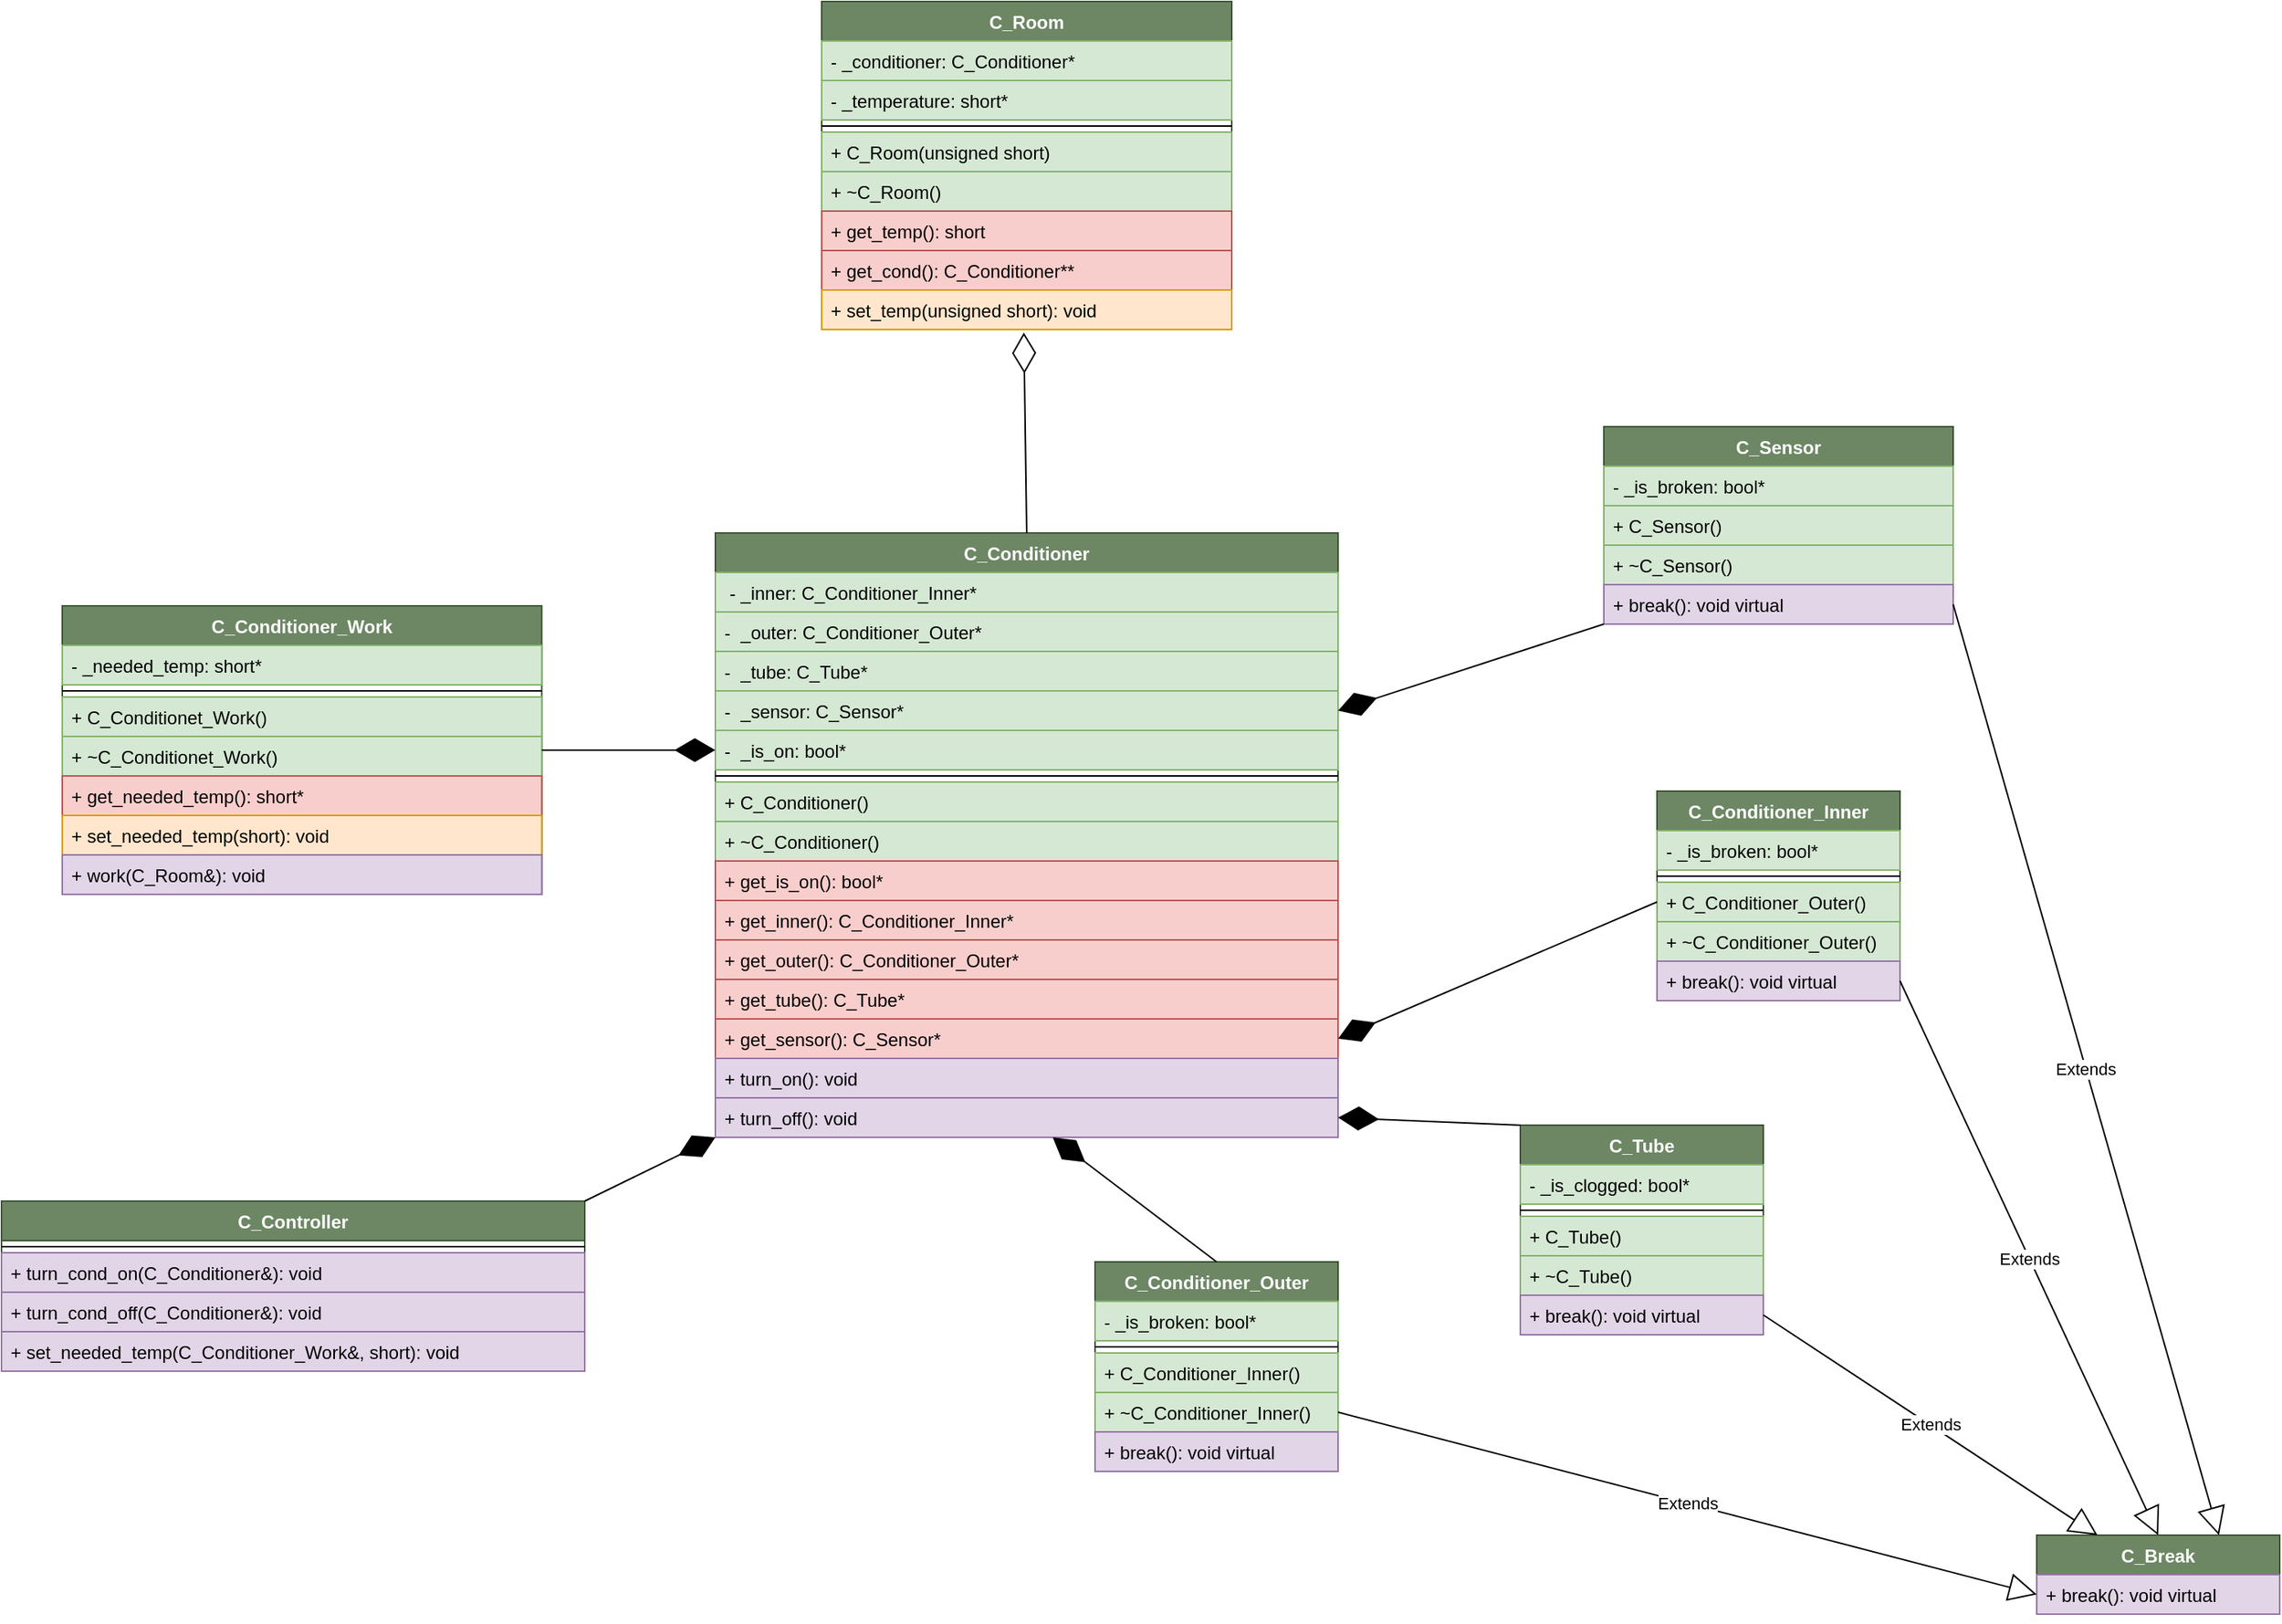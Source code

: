 <mxfile version="15.2.7" type="github">
  <diagram id="bfGoecY4smeRe_Sxe7sl" name="Page-1">
    <mxGraphModel dx="3434" dy="1263" grid="1" gridSize="10" guides="1" tooltips="1" connect="1" arrows="1" fold="1" page="1" pageScale="1" pageWidth="827" pageHeight="1169" math="0" shadow="0">
      <root>
        <mxCell id="0" />
        <mxCell id="1" parent="0" />
        <mxCell id="qUA_8t1JtvUbXIkozWur-5" value="C_Sensor" style="swimlane;fontStyle=1;align=center;verticalAlign=top;childLayout=stackLayout;horizontal=1;startSize=26;horizontalStack=0;resizeParent=1;resizeParentMax=0;resizeLast=0;collapsible=1;marginBottom=0;fillColor=#6d8764;strokeColor=#3A5431;fontColor=#ffffff;" parent="1" vertex="1">
          <mxGeometry x="485" y="420" width="230" height="130" as="geometry" />
        </mxCell>
        <mxCell id="qUA_8t1JtvUbXIkozWur-62" value="- _is_broken: bool*" style="text;strokeColor=#82b366;fillColor=#d5e8d4;align=left;verticalAlign=top;spacingLeft=4;spacingRight=4;overflow=hidden;rotatable=0;points=[[0,0.5],[1,0.5]];portConstraint=eastwest;" parent="qUA_8t1JtvUbXIkozWur-5" vertex="1">
          <mxGeometry y="26" width="230" height="26" as="geometry" />
        </mxCell>
        <mxCell id="qUA_8t1JtvUbXIkozWur-71" value="+ C_Sensor()" style="text;strokeColor=#82b366;fillColor=#d5e8d4;align=left;verticalAlign=top;spacingLeft=4;spacingRight=4;overflow=hidden;rotatable=0;points=[[0,0.5],[1,0.5]];portConstraint=eastwest;" parent="qUA_8t1JtvUbXIkozWur-5" vertex="1">
          <mxGeometry y="52" width="230" height="26" as="geometry" />
        </mxCell>
        <mxCell id="qUA_8t1JtvUbXIkozWur-72" value="+ ~C_Sensor()" style="text;strokeColor=#82b366;fillColor=#d5e8d4;align=left;verticalAlign=top;spacingLeft=4;spacingRight=4;overflow=hidden;rotatable=0;points=[[0,0.5],[1,0.5]];portConstraint=eastwest;" parent="qUA_8t1JtvUbXIkozWur-5" vertex="1">
          <mxGeometry y="78" width="230" height="26" as="geometry" />
        </mxCell>
        <mxCell id="qUA_8t1JtvUbXIkozWur-63" value="+ break(): void virtual" style="text;strokeColor=#9673a6;fillColor=#e1d5e7;align=left;verticalAlign=top;spacingLeft=4;spacingRight=4;overflow=hidden;rotatable=0;points=[[0,0.5],[1,0.5]];portConstraint=eastwest;" parent="qUA_8t1JtvUbXIkozWur-5" vertex="1">
          <mxGeometry y="104" width="230" height="26" as="geometry" />
        </mxCell>
        <mxCell id="qUA_8t1JtvUbXIkozWur-9" value="C_Conditioner_Outer" style="swimlane;fontStyle=1;align=center;verticalAlign=top;childLayout=stackLayout;horizontal=1;startSize=26;horizontalStack=0;resizeParent=1;resizeParentMax=0;resizeLast=0;collapsible=1;marginBottom=0;fillColor=#6d8764;strokeColor=#3A5431;fontColor=#ffffff;" parent="1" vertex="1">
          <mxGeometry x="150" y="970" width="160" height="138" as="geometry" />
        </mxCell>
        <mxCell id="qUA_8t1JtvUbXIkozWur-10" value="- _is_broken: bool*" style="text;strokeColor=#82b366;fillColor=#d5e8d4;align=left;verticalAlign=top;spacingLeft=4;spacingRight=4;overflow=hidden;rotatable=0;points=[[0,0.5],[1,0.5]];portConstraint=eastwest;" parent="qUA_8t1JtvUbXIkozWur-9" vertex="1">
          <mxGeometry y="26" width="160" height="26" as="geometry" />
        </mxCell>
        <mxCell id="qUA_8t1JtvUbXIkozWur-11" value="" style="line;strokeWidth=1;fillColor=none;align=left;verticalAlign=middle;spacingTop=-1;spacingLeft=3;spacingRight=3;rotatable=0;labelPosition=right;points=[];portConstraint=eastwest;" parent="qUA_8t1JtvUbXIkozWur-9" vertex="1">
          <mxGeometry y="52" width="160" height="8" as="geometry" />
        </mxCell>
        <mxCell id="qUA_8t1JtvUbXIkozWur-12" value="+ C_Conditioner_Inner()" style="text;strokeColor=#82b366;fillColor=#d5e8d4;align=left;verticalAlign=top;spacingLeft=4;spacingRight=4;overflow=hidden;rotatable=0;points=[[0,0.5],[1,0.5]];portConstraint=eastwest;" parent="qUA_8t1JtvUbXIkozWur-9" vertex="1">
          <mxGeometry y="60" width="160" height="26" as="geometry" />
        </mxCell>
        <mxCell id="qUA_8t1JtvUbXIkozWur-34" value="+ ~C_Conditioner_Inner()" style="text;strokeColor=#82b366;fillColor=#d5e8d4;align=left;verticalAlign=top;spacingLeft=4;spacingRight=4;overflow=hidden;rotatable=0;points=[[0,0.5],[1,0.5]];portConstraint=eastwest;" parent="qUA_8t1JtvUbXIkozWur-9" vertex="1">
          <mxGeometry y="86" width="160" height="26" as="geometry" />
        </mxCell>
        <mxCell id="qUA_8t1JtvUbXIkozWur-54" value="+ break(): void virtual" style="text;strokeColor=#9673a6;fillColor=#e1d5e7;align=left;verticalAlign=top;spacingLeft=4;spacingRight=4;overflow=hidden;rotatable=0;points=[[0,0.5],[1,0.5]];portConstraint=eastwest;" parent="qUA_8t1JtvUbXIkozWur-9" vertex="1">
          <mxGeometry y="112" width="160" height="26" as="geometry" />
        </mxCell>
        <mxCell id="qUA_8t1JtvUbXIkozWur-13" value="C_Room" style="swimlane;fontStyle=1;align=center;verticalAlign=top;childLayout=stackLayout;horizontal=1;startSize=26;horizontalStack=0;resizeParent=1;resizeParentMax=0;resizeLast=0;collapsible=1;marginBottom=0;fillColor=#6d8764;strokeColor=#3A5431;fontColor=#ffffff;" parent="1" vertex="1">
          <mxGeometry x="-30" y="140" width="270" height="216" as="geometry" />
        </mxCell>
        <mxCell id="qUA_8t1JtvUbXIkozWur-14" value="- _conditioner: C_Conditioner*" style="text;strokeColor=#82b366;fillColor=#d5e8d4;align=left;verticalAlign=top;spacingLeft=4;spacingRight=4;overflow=hidden;rotatable=0;points=[[0,0.5],[1,0.5]];portConstraint=eastwest;" parent="qUA_8t1JtvUbXIkozWur-13" vertex="1">
          <mxGeometry y="26" width="270" height="26" as="geometry" />
        </mxCell>
        <mxCell id="qUA_8t1JtvUbXIkozWur-37" value="- _temperature: short*" style="text;strokeColor=#82b366;fillColor=#d5e8d4;align=left;verticalAlign=top;spacingLeft=4;spacingRight=4;overflow=hidden;rotatable=0;points=[[0,0.5],[1,0.5]];portConstraint=eastwest;" parent="qUA_8t1JtvUbXIkozWur-13" vertex="1">
          <mxGeometry y="52" width="270" height="26" as="geometry" />
        </mxCell>
        <mxCell id="qUA_8t1JtvUbXIkozWur-15" value="" style="line;strokeWidth=1;fillColor=none;align=left;verticalAlign=middle;spacingTop=-1;spacingLeft=3;spacingRight=3;rotatable=0;labelPosition=right;points=[];portConstraint=eastwest;" parent="qUA_8t1JtvUbXIkozWur-13" vertex="1">
          <mxGeometry y="78" width="270" height="8" as="geometry" />
        </mxCell>
        <mxCell id="qUA_8t1JtvUbXIkozWur-16" value="+ C_Room(unsigned short)" style="text;strokeColor=#82b366;fillColor=#d5e8d4;align=left;verticalAlign=top;spacingLeft=4;spacingRight=4;overflow=hidden;rotatable=0;points=[[0,0.5],[1,0.5]];portConstraint=eastwest;" parent="qUA_8t1JtvUbXIkozWur-13" vertex="1">
          <mxGeometry y="86" width="270" height="26" as="geometry" />
        </mxCell>
        <mxCell id="qUA_8t1JtvUbXIkozWur-38" value="+ ~C_Room()" style="text;strokeColor=#82b366;fillColor=#d5e8d4;align=left;verticalAlign=top;spacingLeft=4;spacingRight=4;overflow=hidden;rotatable=0;points=[[0,0.5],[1,0.5]];portConstraint=eastwest;" parent="qUA_8t1JtvUbXIkozWur-13" vertex="1">
          <mxGeometry y="112" width="270" height="26" as="geometry" />
        </mxCell>
        <mxCell id="qUA_8t1JtvUbXIkozWur-39" value="+ get_temp(): short" style="text;strokeColor=#b85450;fillColor=#f8cecc;align=left;verticalAlign=top;spacingLeft=4;spacingRight=4;overflow=hidden;rotatable=0;points=[[0,0.5],[1,0.5]];portConstraint=eastwest;" parent="qUA_8t1JtvUbXIkozWur-13" vertex="1">
          <mxGeometry y="138" width="270" height="26" as="geometry" />
        </mxCell>
        <mxCell id="aSqiUU1zymGIZ1s5OTS0-1" value="+ get_cond(): C_Conditioner**" style="text;strokeColor=#b85450;fillColor=#f8cecc;align=left;verticalAlign=top;spacingLeft=4;spacingRight=4;overflow=hidden;rotatable=0;points=[[0,0.5],[1,0.5]];portConstraint=eastwest;" vertex="1" parent="qUA_8t1JtvUbXIkozWur-13">
          <mxGeometry y="164" width="270" height="26" as="geometry" />
        </mxCell>
        <mxCell id="qUA_8t1JtvUbXIkozWur-40" value="+ set_temp(unsigned short): void" style="text;strokeColor=#d79b00;fillColor=#ffe6cc;align=left;verticalAlign=top;spacingLeft=4;spacingRight=4;overflow=hidden;rotatable=0;points=[[0,0.5],[1,0.5]];portConstraint=eastwest;" parent="qUA_8t1JtvUbXIkozWur-13" vertex="1">
          <mxGeometry y="190" width="270" height="26" as="geometry" />
        </mxCell>
        <mxCell id="qUA_8t1JtvUbXIkozWur-17" value="C_Conditioner_Inner" style="swimlane;fontStyle=1;align=center;verticalAlign=top;childLayout=stackLayout;horizontal=1;startSize=26;horizontalStack=0;resizeParent=1;resizeParentMax=0;resizeLast=0;collapsible=1;marginBottom=0;fillColor=#6d8764;strokeColor=#3A5431;fontColor=#ffffff;" parent="1" vertex="1">
          <mxGeometry x="520" y="660" width="160" height="138" as="geometry" />
        </mxCell>
        <mxCell id="qUA_8t1JtvUbXIkozWur-18" value="- _is_broken: bool*" style="text;strokeColor=#82b366;fillColor=#d5e8d4;align=left;verticalAlign=top;spacingLeft=4;spacingRight=4;overflow=hidden;rotatable=0;points=[[0,0.5],[1,0.5]];portConstraint=eastwest;" parent="qUA_8t1JtvUbXIkozWur-17" vertex="1">
          <mxGeometry y="26" width="160" height="26" as="geometry" />
        </mxCell>
        <mxCell id="qUA_8t1JtvUbXIkozWur-19" value="" style="line;strokeWidth=1;fillColor=none;align=left;verticalAlign=middle;spacingTop=-1;spacingLeft=3;spacingRight=3;rotatable=0;labelPosition=right;points=[];portConstraint=eastwest;" parent="qUA_8t1JtvUbXIkozWur-17" vertex="1">
          <mxGeometry y="52" width="160" height="8" as="geometry" />
        </mxCell>
        <mxCell id="qUA_8t1JtvUbXIkozWur-20" value="+ C_Conditioner_Outer()" style="text;strokeColor=#82b366;fillColor=#d5e8d4;align=left;verticalAlign=top;spacingLeft=4;spacingRight=4;overflow=hidden;rotatable=0;points=[[0,0.5],[1,0.5]];portConstraint=eastwest;" parent="qUA_8t1JtvUbXIkozWur-17" vertex="1">
          <mxGeometry y="60" width="160" height="26" as="geometry" />
        </mxCell>
        <mxCell id="qUA_8t1JtvUbXIkozWur-33" value="+ ~C_Conditioner_Outer()" style="text;strokeColor=#82b366;fillColor=#d5e8d4;align=left;verticalAlign=top;spacingLeft=4;spacingRight=4;overflow=hidden;rotatable=0;points=[[0,0.5],[1,0.5]];portConstraint=eastwest;" parent="qUA_8t1JtvUbXIkozWur-17" vertex="1">
          <mxGeometry y="86" width="160" height="26" as="geometry" />
        </mxCell>
        <mxCell id="qUA_8t1JtvUbXIkozWur-56" value="+ break(): void virtual" style="text;strokeColor=#9673a6;fillColor=#e1d5e7;align=left;verticalAlign=top;spacingLeft=4;spacingRight=4;overflow=hidden;rotatable=0;points=[[0,0.5],[1,0.5]];portConstraint=eastwest;" parent="qUA_8t1JtvUbXIkozWur-17" vertex="1">
          <mxGeometry y="112" width="160" height="26" as="geometry" />
        </mxCell>
        <mxCell id="qUA_8t1JtvUbXIkozWur-21" value="C_Tube" style="swimlane;fontStyle=1;align=center;verticalAlign=top;childLayout=stackLayout;horizontal=1;startSize=26;horizontalStack=0;resizeParent=1;resizeParentMax=0;resizeLast=0;collapsible=1;marginBottom=0;fillColor=#6d8764;strokeColor=#3A5431;fontColor=#ffffff;" parent="1" vertex="1">
          <mxGeometry x="430" y="880" width="160" height="138" as="geometry" />
        </mxCell>
        <mxCell id="qUA_8t1JtvUbXIkozWur-22" value="- _is_clogged: bool*" style="text;strokeColor=#82b366;fillColor=#d5e8d4;align=left;verticalAlign=top;spacingLeft=4;spacingRight=4;overflow=hidden;rotatable=0;points=[[0,0.5],[1,0.5]];portConstraint=eastwest;" parent="qUA_8t1JtvUbXIkozWur-21" vertex="1">
          <mxGeometry y="26" width="160" height="26" as="geometry" />
        </mxCell>
        <mxCell id="qUA_8t1JtvUbXIkozWur-23" value="" style="line;strokeWidth=1;fillColor=none;align=left;verticalAlign=middle;spacingTop=-1;spacingLeft=3;spacingRight=3;rotatable=0;labelPosition=right;points=[];portConstraint=eastwest;" parent="qUA_8t1JtvUbXIkozWur-21" vertex="1">
          <mxGeometry y="52" width="160" height="8" as="geometry" />
        </mxCell>
        <mxCell id="qUA_8t1JtvUbXIkozWur-24" value="+ C_Tube()" style="text;strokeColor=#82b366;fillColor=#d5e8d4;align=left;verticalAlign=top;spacingLeft=4;spacingRight=4;overflow=hidden;rotatable=0;points=[[0,0.5],[1,0.5]];portConstraint=eastwest;" parent="qUA_8t1JtvUbXIkozWur-21" vertex="1">
          <mxGeometry y="60" width="160" height="26" as="geometry" />
        </mxCell>
        <mxCell id="qUA_8t1JtvUbXIkozWur-35" value="+ ~C_Tube()" style="text;strokeColor=#82b366;fillColor=#d5e8d4;align=left;verticalAlign=top;spacingLeft=4;spacingRight=4;overflow=hidden;rotatable=0;points=[[0,0.5],[1,0.5]];portConstraint=eastwest;" parent="qUA_8t1JtvUbXIkozWur-21" vertex="1">
          <mxGeometry y="86" width="160" height="26" as="geometry" />
        </mxCell>
        <mxCell id="qUA_8t1JtvUbXIkozWur-55" value="+ break(): void virtual" style="text;strokeColor=#9673a6;fillColor=#e1d5e7;align=left;verticalAlign=top;spacingLeft=4;spacingRight=4;overflow=hidden;rotatable=0;points=[[0,0.5],[1,0.5]];portConstraint=eastwest;" parent="qUA_8t1JtvUbXIkozWur-21" vertex="1">
          <mxGeometry y="112" width="160" height="26" as="geometry" />
        </mxCell>
        <mxCell id="qUA_8t1JtvUbXIkozWur-25" value="C_Conditioner" style="swimlane;fontStyle=1;align=center;verticalAlign=top;childLayout=stackLayout;horizontal=1;startSize=26;horizontalStack=0;resizeParent=1;resizeParentMax=0;resizeLast=0;collapsible=1;marginBottom=0;fillColor=#6d8764;strokeColor=#3A5431;fontColor=#ffffff;" parent="1" vertex="1">
          <mxGeometry x="-100" y="490" width="410" height="398" as="geometry" />
        </mxCell>
        <mxCell id="qUA_8t1JtvUbXIkozWur-26" value=" - _inner: C_Conditioner_Inner*" style="text;strokeColor=#82b366;fillColor=#d5e8d4;align=left;verticalAlign=top;spacingLeft=4;spacingRight=4;overflow=hidden;rotatable=0;points=[[0,0.5],[1,0.5]];portConstraint=eastwest;" parent="qUA_8t1JtvUbXIkozWur-25" vertex="1">
          <mxGeometry y="26" width="410" height="26" as="geometry" />
        </mxCell>
        <mxCell id="qUA_8t1JtvUbXIkozWur-29" value="-  _outer: C_Conditioner_Outer*" style="text;strokeColor=#82b366;fillColor=#d5e8d4;align=left;verticalAlign=top;spacingLeft=4;spacingRight=4;overflow=hidden;rotatable=0;points=[[0,0.5],[1,0.5]];portConstraint=eastwest;" parent="qUA_8t1JtvUbXIkozWur-25" vertex="1">
          <mxGeometry y="52" width="410" height="26" as="geometry" />
        </mxCell>
        <mxCell id="qUA_8t1JtvUbXIkozWur-30" value="-  _tube: C_Tube*" style="text;strokeColor=#82b366;fillColor=#d5e8d4;align=left;verticalAlign=top;spacingLeft=4;spacingRight=4;overflow=hidden;rotatable=0;points=[[0,0.5],[1,0.5]];portConstraint=eastwest;" parent="qUA_8t1JtvUbXIkozWur-25" vertex="1">
          <mxGeometry y="78" width="410" height="26" as="geometry" />
        </mxCell>
        <mxCell id="qUA_8t1JtvUbXIkozWur-36" value="-  _sensor: C_Sensor*" style="text;strokeColor=#82b366;fillColor=#d5e8d4;align=left;verticalAlign=top;spacingLeft=4;spacingRight=4;overflow=hidden;rotatable=0;points=[[0,0.5],[1,0.5]];portConstraint=eastwest;" parent="qUA_8t1JtvUbXIkozWur-25" vertex="1">
          <mxGeometry y="104" width="410" height="26" as="geometry" />
        </mxCell>
        <mxCell id="qUA_8t1JtvUbXIkozWur-41" value="-  _is_on: bool*" style="text;strokeColor=#82b366;fillColor=#d5e8d4;align=left;verticalAlign=top;spacingLeft=4;spacingRight=4;overflow=hidden;rotatable=0;points=[[0,0.5],[1,0.5]];portConstraint=eastwest;" parent="qUA_8t1JtvUbXIkozWur-25" vertex="1">
          <mxGeometry y="130" width="410" height="26" as="geometry" />
        </mxCell>
        <mxCell id="qUA_8t1JtvUbXIkozWur-27" value="" style="line;strokeWidth=1;fillColor=none;align=left;verticalAlign=middle;spacingTop=-1;spacingLeft=3;spacingRight=3;rotatable=0;labelPosition=right;points=[];portConstraint=eastwest;" parent="qUA_8t1JtvUbXIkozWur-25" vertex="1">
          <mxGeometry y="156" width="410" height="8" as="geometry" />
        </mxCell>
        <mxCell id="qUA_8t1JtvUbXIkozWur-28" value="+ C_Conditioner()" style="text;strokeColor=#82b366;fillColor=#d5e8d4;align=left;verticalAlign=top;spacingLeft=4;spacingRight=4;overflow=hidden;rotatable=0;points=[[0,0.5],[1,0.5]];portConstraint=eastwest;" parent="qUA_8t1JtvUbXIkozWur-25" vertex="1">
          <mxGeometry y="164" width="410" height="26" as="geometry" />
        </mxCell>
        <mxCell id="qUA_8t1JtvUbXIkozWur-31" value="+ ~C_Conditioner()" style="text;strokeColor=#82b366;fillColor=#d5e8d4;align=left;verticalAlign=top;spacingLeft=4;spacingRight=4;overflow=hidden;rotatable=0;points=[[0,0.5],[1,0.5]];portConstraint=eastwest;" parent="qUA_8t1JtvUbXIkozWur-25" vertex="1">
          <mxGeometry y="190" width="410" height="26" as="geometry" />
        </mxCell>
        <mxCell id="qUA_8t1JtvUbXIkozWur-44" value="+ get_is_on(): bool*" style="text;strokeColor=#b85450;fillColor=#f8cecc;align=left;verticalAlign=top;spacingLeft=4;spacingRight=4;overflow=hidden;rotatable=0;points=[[0,0.5],[1,0.5]];portConstraint=eastwest;" parent="qUA_8t1JtvUbXIkozWur-25" vertex="1">
          <mxGeometry y="216" width="410" height="26" as="geometry" />
        </mxCell>
        <mxCell id="aSqiUU1zymGIZ1s5OTS0-2" value="+ get_inner(): C_Conditioner_Inner*" style="text;strokeColor=#b85450;fillColor=#f8cecc;align=left;verticalAlign=top;spacingLeft=4;spacingRight=4;overflow=hidden;rotatable=0;points=[[0,0.5],[1,0.5]];portConstraint=eastwest;" vertex="1" parent="qUA_8t1JtvUbXIkozWur-25">
          <mxGeometry y="242" width="410" height="26" as="geometry" />
        </mxCell>
        <mxCell id="aSqiUU1zymGIZ1s5OTS0-3" value="+ get_outer(): C_Conditioner_Outer*" style="text;strokeColor=#b85450;fillColor=#f8cecc;align=left;verticalAlign=top;spacingLeft=4;spacingRight=4;overflow=hidden;rotatable=0;points=[[0,0.5],[1,0.5]];portConstraint=eastwest;" vertex="1" parent="qUA_8t1JtvUbXIkozWur-25">
          <mxGeometry y="268" width="410" height="26" as="geometry" />
        </mxCell>
        <mxCell id="aSqiUU1zymGIZ1s5OTS0-4" value="+ get_tube(): C_Tube*" style="text;strokeColor=#b85450;fillColor=#f8cecc;align=left;verticalAlign=top;spacingLeft=4;spacingRight=4;overflow=hidden;rotatable=0;points=[[0,0.5],[1,0.5]];portConstraint=eastwest;" vertex="1" parent="qUA_8t1JtvUbXIkozWur-25">
          <mxGeometry y="294" width="410" height="26" as="geometry" />
        </mxCell>
        <mxCell id="aSqiUU1zymGIZ1s5OTS0-5" value="+ get_sensor(): C_Sensor*" style="text;strokeColor=#b85450;fillColor=#f8cecc;align=left;verticalAlign=top;spacingLeft=4;spacingRight=4;overflow=hidden;rotatable=0;points=[[0,0.5],[1,0.5]];portConstraint=eastwest;" vertex="1" parent="qUA_8t1JtvUbXIkozWur-25">
          <mxGeometry y="320" width="410" height="26" as="geometry" />
        </mxCell>
        <mxCell id="qUA_8t1JtvUbXIkozWur-42" value="+ turn_on(): void" style="text;strokeColor=#9673a6;fillColor=#e1d5e7;align=left;verticalAlign=top;spacingLeft=4;spacingRight=4;overflow=hidden;rotatable=0;points=[[0,0.5],[1,0.5]];portConstraint=eastwest;" parent="qUA_8t1JtvUbXIkozWur-25" vertex="1">
          <mxGeometry y="346" width="410" height="26" as="geometry" />
        </mxCell>
        <mxCell id="qUA_8t1JtvUbXIkozWur-43" value="+ turn_off(): void" style="text;strokeColor=#9673a6;fillColor=#e1d5e7;align=left;verticalAlign=top;spacingLeft=4;spacingRight=4;overflow=hidden;rotatable=0;points=[[0,0.5],[1,0.5]];portConstraint=eastwest;" parent="qUA_8t1JtvUbXIkozWur-25" vertex="1">
          <mxGeometry y="372" width="410" height="26" as="geometry" />
        </mxCell>
        <mxCell id="qUA_8t1JtvUbXIkozWur-46" value="" style="endArrow=diamondThin;endFill=1;endSize=24;html=1;exitX=0.5;exitY=0;exitDx=0;exitDy=0;" parent="1" source="qUA_8t1JtvUbXIkozWur-9" target="qUA_8t1JtvUbXIkozWur-43" edge="1">
          <mxGeometry width="160" relative="1" as="geometry">
            <mxPoint x="420" y="810" as="sourcePoint" />
            <mxPoint x="225.13" y="940.988" as="targetPoint" />
          </mxGeometry>
        </mxCell>
        <mxCell id="qUA_8t1JtvUbXIkozWur-47" value="" style="endArrow=diamondThin;endFill=1;endSize=24;html=1;exitX=0;exitY=0;exitDx=0;exitDy=0;entryX=1;entryY=0.5;entryDx=0;entryDy=0;" parent="1" source="qUA_8t1JtvUbXIkozWur-21" target="qUA_8t1JtvUbXIkozWur-43" edge="1">
          <mxGeometry width="160" relative="1" as="geometry">
            <mxPoint x="420" y="810" as="sourcePoint" />
            <mxPoint x="580" y="810" as="targetPoint" />
          </mxGeometry>
        </mxCell>
        <mxCell id="qUA_8t1JtvUbXIkozWur-49" value="" style="endArrow=diamondThin;endFill=1;endSize=24;html=1;exitX=0;exitY=0.5;exitDx=0;exitDy=0;entryX=1;entryY=0.5;entryDx=0;entryDy=0;" parent="1" source="qUA_8t1JtvUbXIkozWur-20" target="aSqiUU1zymGIZ1s5OTS0-5" edge="1">
          <mxGeometry width="160" relative="1" as="geometry">
            <mxPoint x="420" y="810" as="sourcePoint" />
            <mxPoint x="310" y="875" as="targetPoint" />
          </mxGeometry>
        </mxCell>
        <mxCell id="qUA_8t1JtvUbXIkozWur-50" value="C_Break" style="swimlane;fontStyle=1;align=center;verticalAlign=top;childLayout=stackLayout;horizontal=1;startSize=26;horizontalStack=0;resizeParent=1;resizeParentMax=0;resizeLast=0;collapsible=1;marginBottom=0;fillColor=#6d8764;strokeColor=#3A5431;fontColor=#ffffff;" parent="1" vertex="1">
          <mxGeometry x="770" y="1150" width="160" height="52" as="geometry" />
        </mxCell>
        <mxCell id="qUA_8t1JtvUbXIkozWur-53" value="+ break(): void virtual" style="text;strokeColor=#9673a6;fillColor=#e1d5e7;align=left;verticalAlign=top;spacingLeft=4;spacingRight=4;overflow=hidden;rotatable=0;points=[[0,0.5],[1,0.5]];portConstraint=eastwest;" parent="qUA_8t1JtvUbXIkozWur-50" vertex="1">
          <mxGeometry y="26" width="160" height="26" as="geometry" />
        </mxCell>
        <mxCell id="qUA_8t1JtvUbXIkozWur-57" value="Extends" style="endArrow=block;endSize=16;endFill=0;html=1;exitX=1;exitY=0.5;exitDx=0;exitDy=0;entryX=0;entryY=0.5;entryDx=0;entryDy=0;" parent="1" source="qUA_8t1JtvUbXIkozWur-34" target="qUA_8t1JtvUbXIkozWur-53" edge="1">
          <mxGeometry width="160" relative="1" as="geometry">
            <mxPoint x="420" y="1010" as="sourcePoint" />
            <mxPoint x="580" y="1010" as="targetPoint" />
          </mxGeometry>
        </mxCell>
        <mxCell id="qUA_8t1JtvUbXIkozWur-58" value="Extends" style="endArrow=block;endSize=16;endFill=0;html=1;exitX=1;exitY=0.5;exitDx=0;exitDy=0;entryX=0.25;entryY=0;entryDx=0;entryDy=0;" parent="1" source="qUA_8t1JtvUbXIkozWur-55" target="qUA_8t1JtvUbXIkozWur-50" edge="1">
          <mxGeometry width="160" relative="1" as="geometry">
            <mxPoint x="330" y="1079" as="sourcePoint" />
            <mxPoint x="740" y="1131" as="targetPoint" />
          </mxGeometry>
        </mxCell>
        <mxCell id="qUA_8t1JtvUbXIkozWur-59" value="Extends" style="endArrow=block;endSize=16;endFill=0;html=1;exitX=1;exitY=0.5;exitDx=0;exitDy=0;entryX=0.5;entryY=0;entryDx=0;entryDy=0;" parent="1" source="qUA_8t1JtvUbXIkozWur-56" target="qUA_8t1JtvUbXIkozWur-50" edge="1">
          <mxGeometry width="160" relative="1" as="geometry">
            <mxPoint x="340" y="1089" as="sourcePoint" />
            <mxPoint x="750" y="1141" as="targetPoint" />
          </mxGeometry>
        </mxCell>
        <mxCell id="qUA_8t1JtvUbXIkozWur-60" value="" style="endArrow=diamondThin;endFill=1;endSize=24;html=1;exitX=0;exitY=1;exitDx=0;exitDy=0;entryX=1;entryY=0.5;entryDx=0;entryDy=0;" parent="1" source="qUA_8t1JtvUbXIkozWur-5" target="qUA_8t1JtvUbXIkozWur-36" edge="1">
          <mxGeometry width="160" relative="1" as="geometry">
            <mxPoint x="485" y="589" as="sourcePoint" />
            <mxPoint x="580" y="710" as="targetPoint" />
          </mxGeometry>
        </mxCell>
        <mxCell id="qUA_8t1JtvUbXIkozWur-61" value="" style="endArrow=diamondThin;endFill=0;endSize=24;html=1;exitX=0.5;exitY=0;exitDx=0;exitDy=0;entryX=0.493;entryY=1.077;entryDx=0;entryDy=0;entryPerimeter=0;" parent="1" source="qUA_8t1JtvUbXIkozWur-25" target="qUA_8t1JtvUbXIkozWur-40" edge="1">
          <mxGeometry width="160" relative="1" as="geometry">
            <mxPoint x="420" y="510" as="sourcePoint" />
            <mxPoint x="580" y="510" as="targetPoint" />
          </mxGeometry>
        </mxCell>
        <mxCell id="qUA_8t1JtvUbXIkozWur-73" value="Extends" style="endArrow=block;endSize=16;endFill=0;html=1;exitX=1;exitY=0.5;exitDx=0;exitDy=0;entryX=0.75;entryY=0;entryDx=0;entryDy=0;" parent="1" source="qUA_8t1JtvUbXIkozWur-63" target="qUA_8t1JtvUbXIkozWur-50" edge="1">
          <mxGeometry width="160" relative="1" as="geometry">
            <mxPoint x="420" y="860" as="sourcePoint" />
            <mxPoint x="580" y="860" as="targetPoint" />
          </mxGeometry>
        </mxCell>
        <mxCell id="aSqiUU1zymGIZ1s5OTS0-7" value="C_Conditioner_Work" style="swimlane;fontStyle=1;align=center;verticalAlign=top;childLayout=stackLayout;horizontal=1;startSize=26;horizontalStack=0;resizeParent=1;resizeParentMax=0;resizeLast=0;collapsible=1;marginBottom=0;fillColor=#6d8764;strokeColor=#3A5431;fontColor=#ffffff;" vertex="1" parent="1">
          <mxGeometry x="-530" y="538" width="315.71" height="190" as="geometry" />
        </mxCell>
        <mxCell id="aSqiUU1zymGIZ1s5OTS0-8" value="- _needed_temp: short*" style="text;strokeColor=#82b366;fillColor=#d5e8d4;align=left;verticalAlign=top;spacingLeft=4;spacingRight=4;overflow=hidden;rotatable=0;points=[[0,0.5],[1,0.5]];portConstraint=eastwest;" vertex="1" parent="aSqiUU1zymGIZ1s5OTS0-7">
          <mxGeometry y="26" width="315.71" height="26" as="geometry" />
        </mxCell>
        <mxCell id="aSqiUU1zymGIZ1s5OTS0-9" value="" style="line;strokeWidth=1;fillColor=none;align=left;verticalAlign=middle;spacingTop=-1;spacingLeft=3;spacingRight=3;rotatable=0;labelPosition=right;points=[];portConstraint=eastwest;" vertex="1" parent="aSqiUU1zymGIZ1s5OTS0-7">
          <mxGeometry y="52" width="315.71" height="8" as="geometry" />
        </mxCell>
        <mxCell id="aSqiUU1zymGIZ1s5OTS0-10" value="+ C_Conditionet_Work()" style="text;strokeColor=#82b366;fillColor=#d5e8d4;align=left;verticalAlign=top;spacingLeft=4;spacingRight=4;overflow=hidden;rotatable=0;points=[[0,0.5],[1,0.5]];portConstraint=eastwest;" vertex="1" parent="aSqiUU1zymGIZ1s5OTS0-7">
          <mxGeometry y="60" width="315.71" height="26" as="geometry" />
        </mxCell>
        <mxCell id="aSqiUU1zymGIZ1s5OTS0-11" value="+ ~C_Conditionet_Work()" style="text;strokeColor=#82b366;fillColor=#d5e8d4;align=left;verticalAlign=top;spacingLeft=4;spacingRight=4;overflow=hidden;rotatable=0;points=[[0,0.5],[1,0.5]];portConstraint=eastwest;" vertex="1" parent="aSqiUU1zymGIZ1s5OTS0-7">
          <mxGeometry y="86" width="315.71" height="26" as="geometry" />
        </mxCell>
        <mxCell id="aSqiUU1zymGIZ1s5OTS0-12" value="+ get_needed_temp(): short*" style="text;strokeColor=#b85450;fillColor=#f8cecc;align=left;verticalAlign=top;spacingLeft=4;spacingRight=4;overflow=hidden;rotatable=0;points=[[0,0.5],[1,0.5]];portConstraint=eastwest;" vertex="1" parent="aSqiUU1zymGIZ1s5OTS0-7">
          <mxGeometry y="112" width="315.71" height="26" as="geometry" />
        </mxCell>
        <mxCell id="aSqiUU1zymGIZ1s5OTS0-14" value="+ set_needed_temp(short): void" style="text;strokeColor=#d79b00;fillColor=#ffe6cc;align=left;verticalAlign=top;spacingLeft=4;spacingRight=4;overflow=hidden;rotatable=0;points=[[0,0.5],[1,0.5]];portConstraint=eastwest;" vertex="1" parent="aSqiUU1zymGIZ1s5OTS0-7">
          <mxGeometry y="138" width="315.71" height="26" as="geometry" />
        </mxCell>
        <mxCell id="aSqiUU1zymGIZ1s5OTS0-16" value="+ work(C_Room&amp;): void" style="text;strokeColor=#9673a6;fillColor=#e1d5e7;align=left;verticalAlign=top;spacingLeft=4;spacingRight=4;overflow=hidden;rotatable=0;points=[[0,0.5],[1,0.5]];portConstraint=eastwest;" vertex="1" parent="aSqiUU1zymGIZ1s5OTS0-7">
          <mxGeometry y="164" width="315.71" height="26" as="geometry" />
        </mxCell>
        <mxCell id="aSqiUU1zymGIZ1s5OTS0-17" value="" style="endArrow=diamondThin;endFill=1;endSize=24;html=1;exitX=1;exitY=0.5;exitDx=0;exitDy=0;entryX=0;entryY=0.5;entryDx=0;entryDy=0;" edge="1" parent="1" source="aSqiUU1zymGIZ1s5OTS0-7" target="qUA_8t1JtvUbXIkozWur-41">
          <mxGeometry width="160" relative="1" as="geometry">
            <mxPoint x="10" y="630" as="sourcePoint" />
            <mxPoint x="170" y="630" as="targetPoint" />
          </mxGeometry>
        </mxCell>
        <mxCell id="aSqiUU1zymGIZ1s5OTS0-18" value="C_Controller" style="swimlane;fontStyle=1;align=center;verticalAlign=top;childLayout=stackLayout;horizontal=1;startSize=26;horizontalStack=0;resizeParent=1;resizeParentMax=0;resizeLast=0;collapsible=1;marginBottom=0;fillColor=#6d8764;strokeColor=#3A5431;fontColor=#ffffff;" vertex="1" parent="1">
          <mxGeometry x="-570" y="930" width="384" height="112" as="geometry" />
        </mxCell>
        <mxCell id="aSqiUU1zymGIZ1s5OTS0-20" value="" style="line;strokeWidth=1;fillColor=none;align=left;verticalAlign=middle;spacingTop=-1;spacingLeft=3;spacingRight=3;rotatable=0;labelPosition=right;points=[];portConstraint=eastwest;" vertex="1" parent="aSqiUU1zymGIZ1s5OTS0-18">
          <mxGeometry y="26" width="384" height="8" as="geometry" />
        </mxCell>
        <mxCell id="aSqiUU1zymGIZ1s5OTS0-21" value="+ turn_cond_on(C_Conditioner&amp;): void" style="text;strokeColor=#9673a6;fillColor=#e1d5e7;align=left;verticalAlign=top;spacingLeft=4;spacingRight=4;overflow=hidden;rotatable=0;points=[[0,0.5],[1,0.5]];portConstraint=eastwest;" vertex="1" parent="aSqiUU1zymGIZ1s5OTS0-18">
          <mxGeometry y="34" width="384" height="26" as="geometry" />
        </mxCell>
        <mxCell id="aSqiUU1zymGIZ1s5OTS0-22" value="+ turn_cond_off(C_Conditioner&amp;): void" style="text;strokeColor=#9673a6;fillColor=#e1d5e7;align=left;verticalAlign=top;spacingLeft=4;spacingRight=4;overflow=hidden;rotatable=0;points=[[0,0.5],[1,0.5]];portConstraint=eastwest;" vertex="1" parent="aSqiUU1zymGIZ1s5OTS0-18">
          <mxGeometry y="60" width="384" height="26" as="geometry" />
        </mxCell>
        <mxCell id="aSqiUU1zymGIZ1s5OTS0-23" value="+ set_needed_temp(C_Conditioner_Work&amp;, short): void" style="text;strokeColor=#9673a6;fillColor=#e1d5e7;align=left;verticalAlign=top;spacingLeft=4;spacingRight=4;overflow=hidden;rotatable=0;points=[[0,0.5],[1,0.5]];portConstraint=eastwest;" vertex="1" parent="aSqiUU1zymGIZ1s5OTS0-18">
          <mxGeometry y="86" width="384" height="26" as="geometry" />
        </mxCell>
        <mxCell id="aSqiUU1zymGIZ1s5OTS0-24" value="" style="endArrow=diamondThin;endFill=1;endSize=24;html=1;exitX=1;exitY=0;exitDx=0;exitDy=0;entryX=0;entryY=1;entryDx=0;entryDy=0;" edge="1" parent="1" source="aSqiUU1zymGIZ1s5OTS0-18" target="qUA_8t1JtvUbXIkozWur-25">
          <mxGeometry width="160" relative="1" as="geometry">
            <mxPoint x="-60" y="900" as="sourcePoint" />
            <mxPoint x="100" y="900" as="targetPoint" />
          </mxGeometry>
        </mxCell>
      </root>
    </mxGraphModel>
  </diagram>
</mxfile>
